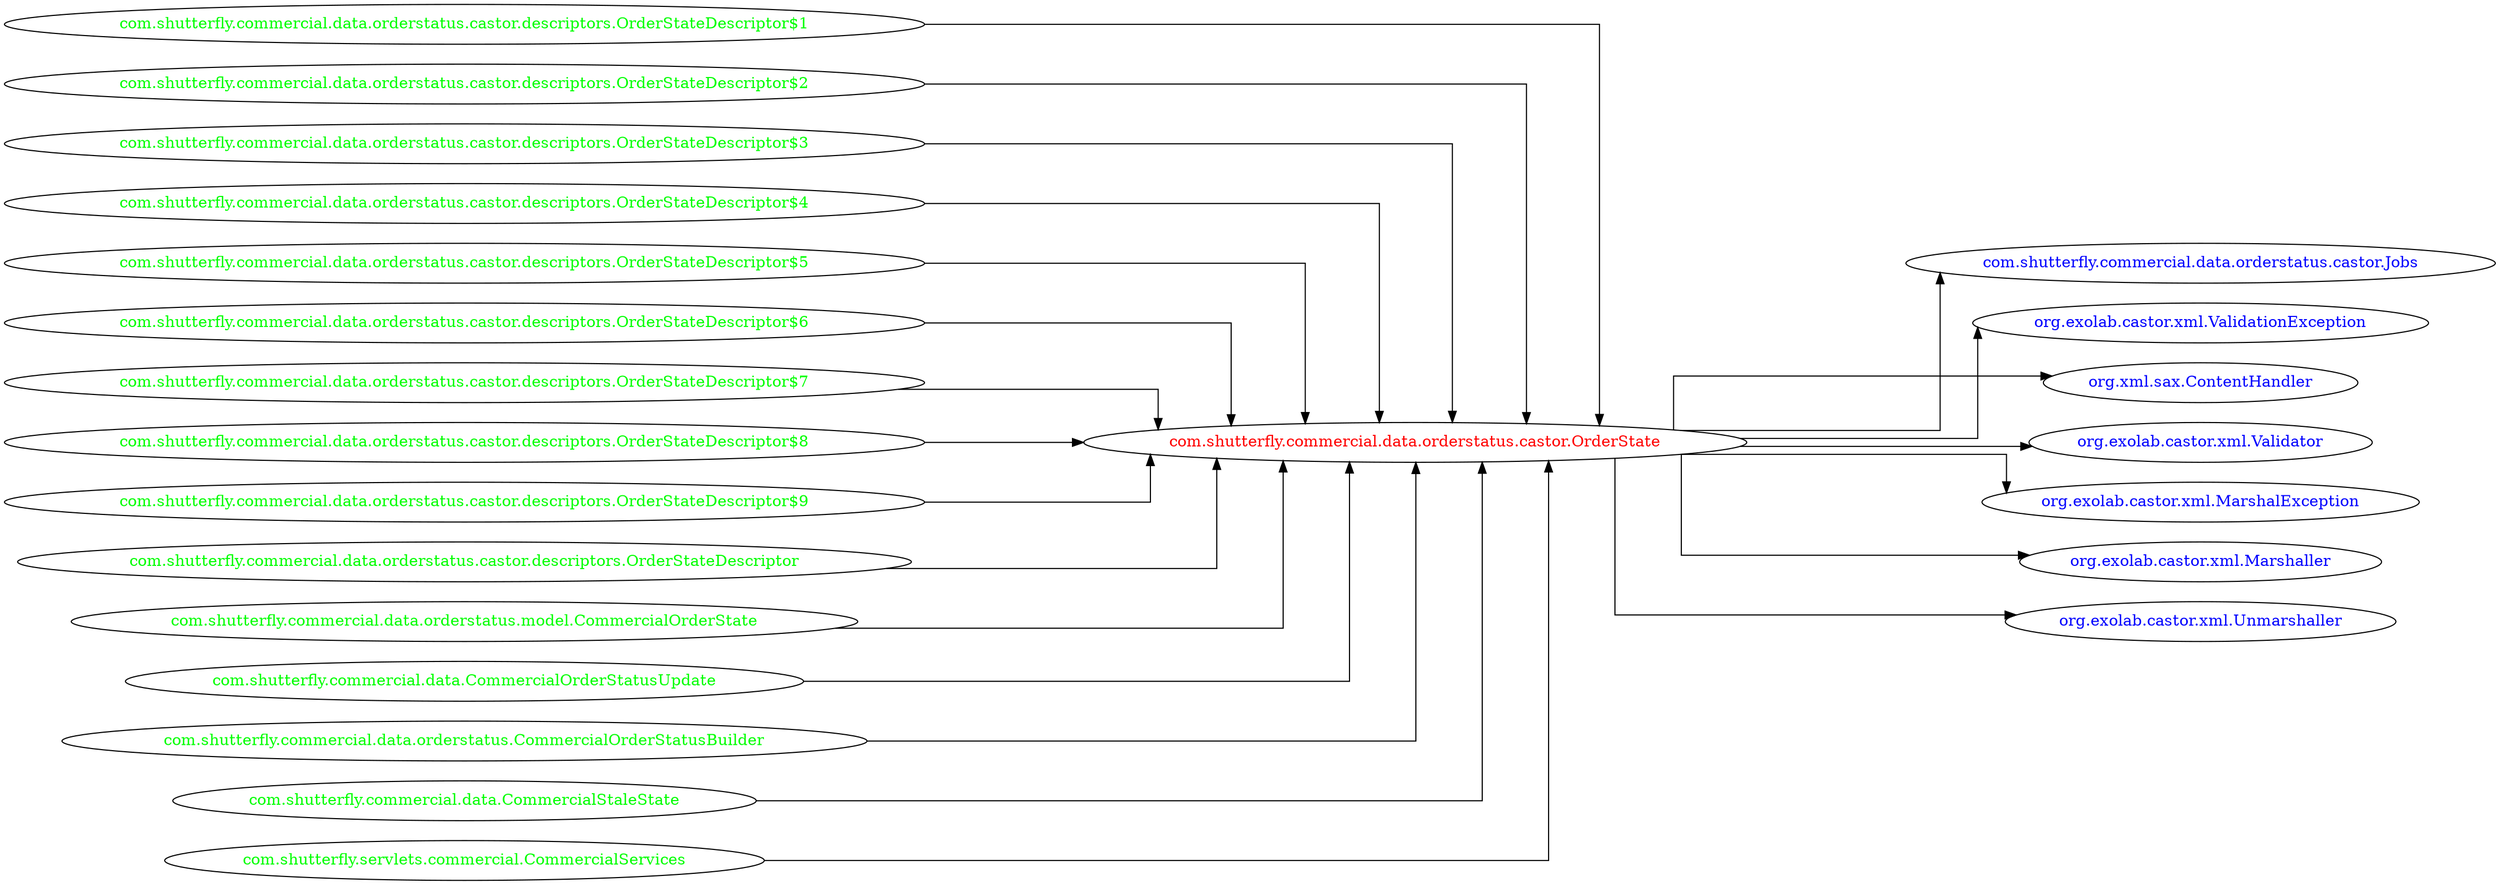 digraph dependencyGraph {
 concentrate=true;
 ranksep="2.0";
 rankdir="LR"; 
 splines="ortho";
"com.shutterfly.commercial.data.orderstatus.castor.OrderState" [fontcolor="red"];
"com.shutterfly.commercial.data.orderstatus.castor.Jobs" [ fontcolor="blue" ];
"com.shutterfly.commercial.data.orderstatus.castor.OrderState"->"com.shutterfly.commercial.data.orderstatus.castor.Jobs";
"org.exolab.castor.xml.ValidationException" [ fontcolor="blue" ];
"com.shutterfly.commercial.data.orderstatus.castor.OrderState"->"org.exolab.castor.xml.ValidationException";
"org.xml.sax.ContentHandler" [ fontcolor="blue" ];
"com.shutterfly.commercial.data.orderstatus.castor.OrderState"->"org.xml.sax.ContentHandler";
"org.exolab.castor.xml.Validator" [ fontcolor="blue" ];
"com.shutterfly.commercial.data.orderstatus.castor.OrderState"->"org.exolab.castor.xml.Validator";
"org.exolab.castor.xml.MarshalException" [ fontcolor="blue" ];
"com.shutterfly.commercial.data.orderstatus.castor.OrderState"->"org.exolab.castor.xml.MarshalException";
"org.exolab.castor.xml.Marshaller" [ fontcolor="blue" ];
"com.shutterfly.commercial.data.orderstatus.castor.OrderState"->"org.exolab.castor.xml.Marshaller";
"org.exolab.castor.xml.Unmarshaller" [ fontcolor="blue" ];
"com.shutterfly.commercial.data.orderstatus.castor.OrderState"->"org.exolab.castor.xml.Unmarshaller";
"com.shutterfly.commercial.data.orderstatus.castor.descriptors.OrderStateDescriptor$1" [ fontcolor="green" ];
"com.shutterfly.commercial.data.orderstatus.castor.descriptors.OrderStateDescriptor$1"->"com.shutterfly.commercial.data.orderstatus.castor.OrderState";
"com.shutterfly.commercial.data.orderstatus.castor.descriptors.OrderStateDescriptor$2" [ fontcolor="green" ];
"com.shutterfly.commercial.data.orderstatus.castor.descriptors.OrderStateDescriptor$2"->"com.shutterfly.commercial.data.orderstatus.castor.OrderState";
"com.shutterfly.commercial.data.orderstatus.castor.descriptors.OrderStateDescriptor$3" [ fontcolor="green" ];
"com.shutterfly.commercial.data.orderstatus.castor.descriptors.OrderStateDescriptor$3"->"com.shutterfly.commercial.data.orderstatus.castor.OrderState";
"com.shutterfly.commercial.data.orderstatus.castor.descriptors.OrderStateDescriptor$4" [ fontcolor="green" ];
"com.shutterfly.commercial.data.orderstatus.castor.descriptors.OrderStateDescriptor$4"->"com.shutterfly.commercial.data.orderstatus.castor.OrderState";
"com.shutterfly.commercial.data.orderstatus.castor.descriptors.OrderStateDescriptor$5" [ fontcolor="green" ];
"com.shutterfly.commercial.data.orderstatus.castor.descriptors.OrderStateDescriptor$5"->"com.shutterfly.commercial.data.orderstatus.castor.OrderState";
"com.shutterfly.commercial.data.orderstatus.castor.descriptors.OrderStateDescriptor$6" [ fontcolor="green" ];
"com.shutterfly.commercial.data.orderstatus.castor.descriptors.OrderStateDescriptor$6"->"com.shutterfly.commercial.data.orderstatus.castor.OrderState";
"com.shutterfly.commercial.data.orderstatus.castor.descriptors.OrderStateDescriptor$7" [ fontcolor="green" ];
"com.shutterfly.commercial.data.orderstatus.castor.descriptors.OrderStateDescriptor$7"->"com.shutterfly.commercial.data.orderstatus.castor.OrderState";
"com.shutterfly.commercial.data.orderstatus.castor.descriptors.OrderStateDescriptor$8" [ fontcolor="green" ];
"com.shutterfly.commercial.data.orderstatus.castor.descriptors.OrderStateDescriptor$8"->"com.shutterfly.commercial.data.orderstatus.castor.OrderState";
"com.shutterfly.commercial.data.orderstatus.castor.descriptors.OrderStateDescriptor$9" [ fontcolor="green" ];
"com.shutterfly.commercial.data.orderstatus.castor.descriptors.OrderStateDescriptor$9"->"com.shutterfly.commercial.data.orderstatus.castor.OrderState";
"com.shutterfly.commercial.data.orderstatus.castor.descriptors.OrderStateDescriptor" [ fontcolor="green" ];
"com.shutterfly.commercial.data.orderstatus.castor.descriptors.OrderStateDescriptor"->"com.shutterfly.commercial.data.orderstatus.castor.OrderState";
"com.shutterfly.commercial.data.orderstatus.model.CommercialOrderState" [ fontcolor="green" ];
"com.shutterfly.commercial.data.orderstatus.model.CommercialOrderState"->"com.shutterfly.commercial.data.orderstatus.castor.OrderState";
"com.shutterfly.commercial.data.CommercialOrderStatusUpdate" [ fontcolor="green" ];
"com.shutterfly.commercial.data.CommercialOrderStatusUpdate"->"com.shutterfly.commercial.data.orderstatus.castor.OrderState";
"com.shutterfly.commercial.data.orderstatus.CommercialOrderStatusBuilder" [ fontcolor="green" ];
"com.shutterfly.commercial.data.orderstatus.CommercialOrderStatusBuilder"->"com.shutterfly.commercial.data.orderstatus.castor.OrderState";
"com.shutterfly.commercial.data.CommercialStaleState" [ fontcolor="green" ];
"com.shutterfly.commercial.data.CommercialStaleState"->"com.shutterfly.commercial.data.orderstatus.castor.OrderState";
"com.shutterfly.servlets.commercial.CommercialServices" [ fontcolor="green" ];
"com.shutterfly.servlets.commercial.CommercialServices"->"com.shutterfly.commercial.data.orderstatus.castor.OrderState";
}